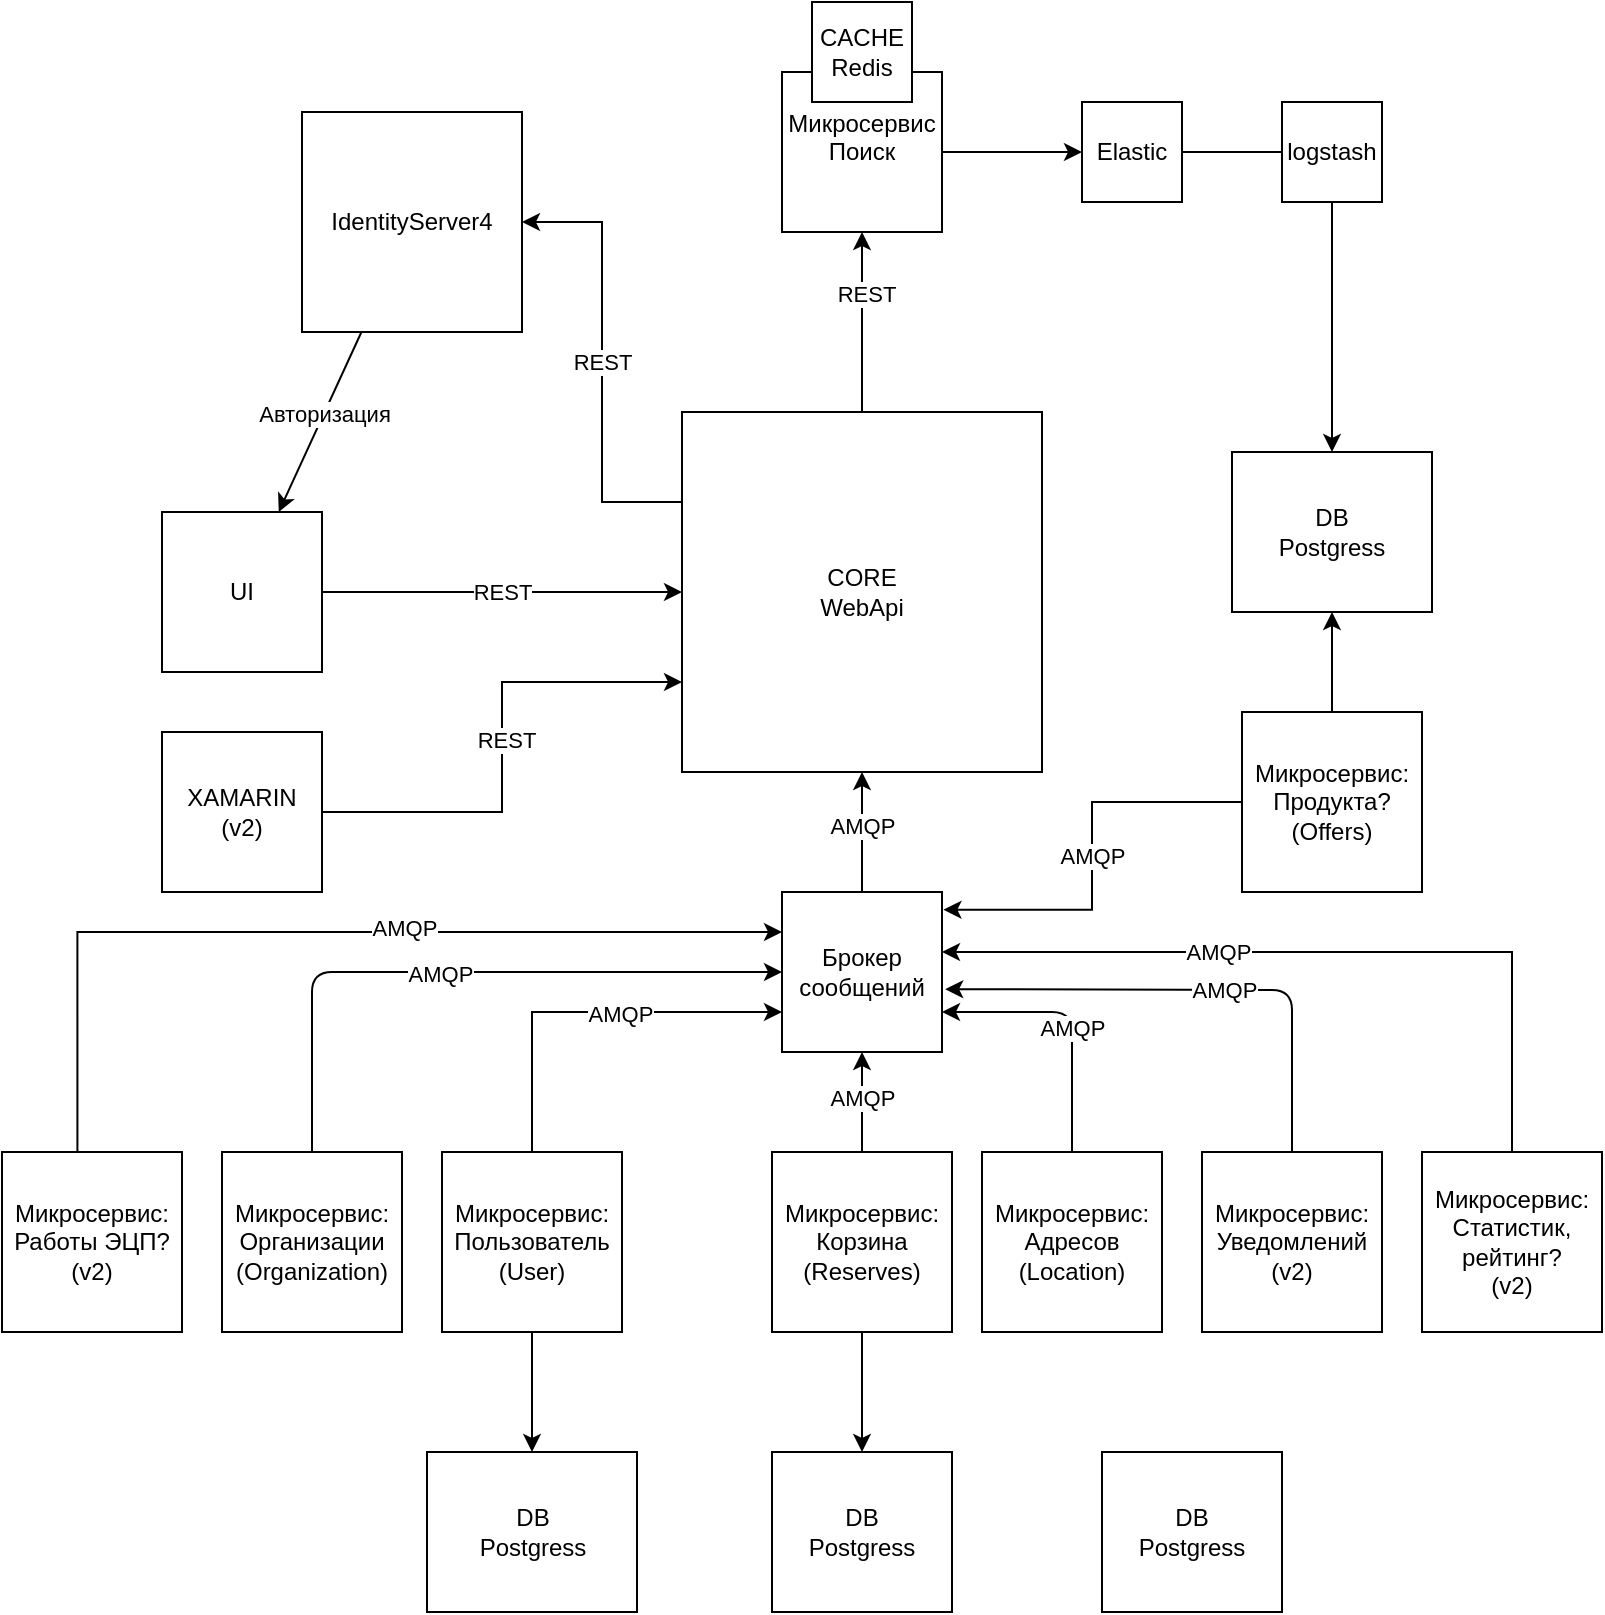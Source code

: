 <mxfile>
    <diagram id="SOe3oX7t8fKN32BXFXAG" name="Страница 1">
        <mxGraphModel dx="478" dy="331" grid="1" gridSize="10" guides="1" tooltips="1" connect="1" arrows="1" fold="1" page="1" pageScale="1" pageWidth="827" pageHeight="1169" math="0" shadow="0">
            <root>
                <mxCell id="0"/>
                <mxCell id="1" parent="0"/>
                <mxCell id="lc6Q-tdxeympkWHvySw1-5" value="REST" style="edgeStyle=orthogonalEdgeStyle;rounded=0;orthogonalLoop=1;jettySize=auto;html=1;" parent="1" source="lc6Q-tdxeympkWHvySw1-1" target="lc6Q-tdxeympkWHvySw1-2" edge="1">
                    <mxGeometry relative="1" as="geometry"/>
                </mxCell>
                <mxCell id="lc6Q-tdxeympkWHvySw1-1" value="UI" style="whiteSpace=wrap;html=1;aspect=fixed;" parent="1" vertex="1">
                    <mxGeometry x="90" y="300" width="80" height="80" as="geometry"/>
                </mxCell>
                <mxCell id="lc6Q-tdxeympkWHvySw1-16" style="edgeStyle=orthogonalEdgeStyle;rounded=0;orthogonalLoop=1;jettySize=auto;html=1;entryX=0.5;entryY=1;entryDx=0;entryDy=0;" parent="1" source="lc6Q-tdxeympkWHvySw1-2" target="lc6Q-tdxeympkWHvySw1-3" edge="1">
                    <mxGeometry relative="1" as="geometry">
                        <mxPoint x="440" y="180" as="targetPoint"/>
                    </mxGeometry>
                </mxCell>
                <mxCell id="lc6Q-tdxeympkWHvySw1-17" value="REST" style="edgeLabel;html=1;align=center;verticalAlign=middle;resizable=0;points=[];" parent="lc6Q-tdxeympkWHvySw1-16" vertex="1" connectable="0">
                    <mxGeometry x="0.311" y="-2" relative="1" as="geometry">
                        <mxPoint as="offset"/>
                    </mxGeometry>
                </mxCell>
                <mxCell id="lc6Q-tdxeympkWHvySw1-26" value="REST" style="edgeStyle=orthogonalEdgeStyle;rounded=0;orthogonalLoop=1;jettySize=auto;html=1;entryX=1;entryY=0.5;entryDx=0;entryDy=0;exitX=0;exitY=0.25;exitDx=0;exitDy=0;" parent="1" source="lc6Q-tdxeympkWHvySw1-2" target="lc6Q-tdxeympkWHvySw1-23" edge="1">
                    <mxGeometry relative="1" as="geometry"/>
                </mxCell>
                <mxCell id="lc6Q-tdxeympkWHvySw1-2" value="CORE&lt;br&gt;WebApi" style="whiteSpace=wrap;html=1;aspect=fixed;" parent="1" vertex="1">
                    <mxGeometry x="350" y="250" width="180" height="180" as="geometry"/>
                </mxCell>
                <mxCell id="lc6Q-tdxeympkWHvySw1-3" value="Микросервис&lt;br&gt;Поиск&lt;br&gt;&lt;br&gt;" style="whiteSpace=wrap;html=1;aspect=fixed;" parent="1" vertex="1">
                    <mxGeometry x="400" y="80" width="80" height="80" as="geometry"/>
                </mxCell>
                <mxCell id="lc6Q-tdxeympkWHvySw1-12" value="CACHE&lt;br&gt;Redis" style="whiteSpace=wrap;html=1;aspect=fixed;" parent="1" vertex="1">
                    <mxGeometry x="415" y="45" width="50" height="50" as="geometry"/>
                </mxCell>
                <mxCell id="5e0fAKMC21AEf0_VB2kZ-11" value="" style="edgeStyle=orthogonalEdgeStyle;rounded=0;orthogonalLoop=1;jettySize=auto;html=1;" parent="1" source="lc6Q-tdxeympkWHvySw1-20" target="5e0fAKMC21AEf0_VB2kZ-10" edge="1">
                    <mxGeometry relative="1" as="geometry"/>
                </mxCell>
                <mxCell id="5e0fAKMC21AEf0_VB2kZ-20" style="edgeStyle=orthogonalEdgeStyle;rounded=0;orthogonalLoop=1;jettySize=auto;html=1;entryX=0;entryY=0.75;entryDx=0;entryDy=0;exitX=0.5;exitY=0;exitDx=0;exitDy=0;" parent="1" source="lc6Q-tdxeympkWHvySw1-20" target="lc6Q-tdxeympkWHvySw1-27" edge="1">
                    <mxGeometry relative="1" as="geometry"/>
                </mxCell>
                <mxCell id="5e0fAKMC21AEf0_VB2kZ-22" value="AMQP" style="edgeLabel;html=1;align=center;verticalAlign=middle;resizable=0;points=[];" parent="5e0fAKMC21AEf0_VB2kZ-20" vertex="1" connectable="0">
                    <mxGeometry x="0.169" y="-1" relative="1" as="geometry">
                        <mxPoint as="offset"/>
                    </mxGeometry>
                </mxCell>
                <mxCell id="lc6Q-tdxeympkWHvySw1-20" value="Микросервис:&lt;br&gt;Пользователь&lt;br&gt;(User)" style="whiteSpace=wrap;html=1;aspect=fixed;" parent="1" vertex="1">
                    <mxGeometry x="230" y="620" width="90" height="90" as="geometry"/>
                </mxCell>
                <mxCell id="lc6Q-tdxeympkWHvySw1-30" value="AMQP" style="edgeStyle=orthogonalEdgeStyle;rounded=0;orthogonalLoop=1;jettySize=auto;html=1;entryX=1.009;entryY=0.111;entryDx=0;entryDy=0;entryPerimeter=0;" parent="1" source="lc6Q-tdxeympkWHvySw1-21" target="lc6Q-tdxeympkWHvySw1-27" edge="1">
                    <mxGeometry relative="1" as="geometry"/>
                </mxCell>
                <mxCell id="5e0fAKMC21AEf0_VB2kZ-25" style="edgeStyle=orthogonalEdgeStyle;rounded=0;orthogonalLoop=1;jettySize=auto;html=1;exitX=0.5;exitY=0;exitDx=0;exitDy=0;entryX=0.5;entryY=1;entryDx=0;entryDy=0;" parent="1" source="lc6Q-tdxeympkWHvySw1-21" target="5e0fAKMC21AEf0_VB2kZ-17" edge="1">
                    <mxGeometry relative="1" as="geometry"/>
                </mxCell>
                <mxCell id="lc6Q-tdxeympkWHvySw1-21" value="&lt;span&gt;Микросервис:&lt;br&gt;Продукта?&lt;br&gt;(Offers)&lt;br&gt;&lt;/span&gt;" style="whiteSpace=wrap;html=1;aspect=fixed;" parent="1" vertex="1">
                    <mxGeometry x="630" y="400" width="90" height="90" as="geometry"/>
                </mxCell>
                <mxCell id="lc6Q-tdxeympkWHvySw1-31" value="AMQP" style="edgeStyle=orthogonalEdgeStyle;rounded=0;orthogonalLoop=1;jettySize=auto;html=1;exitX=0.5;exitY=0;exitDx=0;exitDy=0;" parent="1" source="lc6Q-tdxeympkWHvySw1-22" edge="1">
                    <mxGeometry x="0.284" relative="1" as="geometry">
                        <mxPoint as="offset"/>
                        <mxPoint x="480" y="520" as="targetPoint"/>
                        <Array as="points">
                            <mxPoint x="765" y="520"/>
                            <mxPoint x="480" y="520"/>
                        </Array>
                    </mxGeometry>
                </mxCell>
                <mxCell id="lc6Q-tdxeympkWHvySw1-22" value="&lt;span&gt;Микросервис:&lt;br&gt;Статистик, рейтинг?&lt;br&gt;(v2)&lt;br&gt;&lt;/span&gt;" style="whiteSpace=wrap;html=1;aspect=fixed;" parent="1" vertex="1">
                    <mxGeometry x="720" y="620" width="90" height="90" as="geometry"/>
                </mxCell>
                <mxCell id="26" style="html=1;" edge="1" parent="1" source="lc6Q-tdxeympkWHvySw1-23" target="lc6Q-tdxeympkWHvySw1-1">
                    <mxGeometry relative="1" as="geometry"/>
                </mxCell>
                <mxCell id="27" value="Авторизация" style="edgeLabel;html=1;align=center;verticalAlign=middle;resizable=0;points=[];" vertex="1" connectable="0" parent="26">
                    <mxGeometry x="-0.1" relative="1" as="geometry">
                        <mxPoint as="offset"/>
                    </mxGeometry>
                </mxCell>
                <mxCell id="lc6Q-tdxeympkWHvySw1-23" value="IdentityServer4" style="whiteSpace=wrap;html=1;aspect=fixed;" parent="1" vertex="1">
                    <mxGeometry x="160" y="100" width="110" height="110" as="geometry"/>
                </mxCell>
                <mxCell id="lc6Q-tdxeympkWHvySw1-32" style="edgeStyle=orthogonalEdgeStyle;rounded=0;orthogonalLoop=1;jettySize=auto;html=1;" parent="1" source="lc6Q-tdxeympkWHvySw1-27" target="lc6Q-tdxeympkWHvySw1-2" edge="1">
                    <mxGeometry relative="1" as="geometry"/>
                </mxCell>
                <mxCell id="lc6Q-tdxeympkWHvySw1-33" value="AMQP" style="edgeLabel;html=1;align=center;verticalAlign=middle;resizable=0;points=[];" parent="lc6Q-tdxeympkWHvySw1-32" vertex="1" connectable="0">
                    <mxGeometry x="0.1" y="4" relative="1" as="geometry">
                        <mxPoint x="4" as="offset"/>
                    </mxGeometry>
                </mxCell>
                <mxCell id="lc6Q-tdxeympkWHvySw1-27" value="Брокер&lt;br&gt;сообщений" style="whiteSpace=wrap;html=1;aspect=fixed;" parent="1" vertex="1">
                    <mxGeometry x="400" y="490" width="80" height="80" as="geometry"/>
                </mxCell>
                <mxCell id="lc6Q-tdxeympkWHvySw1-37" style="edgeStyle=orthogonalEdgeStyle;rounded=0;orthogonalLoop=1;jettySize=auto;html=1;entryX=0;entryY=0.75;entryDx=0;entryDy=0;" parent="1" source="lc6Q-tdxeympkWHvySw1-36" target="lc6Q-tdxeympkWHvySw1-2" edge="1">
                    <mxGeometry relative="1" as="geometry"/>
                </mxCell>
                <mxCell id="lc6Q-tdxeympkWHvySw1-38" value="REST" style="edgeLabel;html=1;align=center;verticalAlign=middle;resizable=0;points=[];" parent="lc6Q-tdxeympkWHvySw1-37" vertex="1" connectable="0">
                    <mxGeometry x="0.034" y="-2" relative="1" as="geometry">
                        <mxPoint as="offset"/>
                    </mxGeometry>
                </mxCell>
                <mxCell id="lc6Q-tdxeympkWHvySw1-36" value="XAMARIN&lt;br&gt;(v2)" style="whiteSpace=wrap;html=1;aspect=fixed;" parent="1" vertex="1">
                    <mxGeometry x="90" y="410" width="80" height="80" as="geometry"/>
                </mxCell>
                <mxCell id="5e0fAKMC21AEf0_VB2kZ-21" style="edgeStyle=orthogonalEdgeStyle;rounded=0;orthogonalLoop=1;jettySize=auto;html=1;exitX=0.419;exitY=-0.003;exitDx=0;exitDy=0;exitPerimeter=0;" parent="1" source="5e0fAKMC21AEf0_VB2kZ-1" edge="1">
                    <mxGeometry relative="1" as="geometry">
                        <mxPoint x="400" y="510" as="targetPoint"/>
                        <Array as="points">
                            <mxPoint x="48" y="510"/>
                        </Array>
                        <mxPoint x="100" y="590" as="sourcePoint"/>
                    </mxGeometry>
                </mxCell>
                <mxCell id="5e0fAKMC21AEf0_VB2kZ-23" value="AMQP" style="edgeLabel;html=1;align=center;verticalAlign=middle;resizable=0;points=[];" parent="5e0fAKMC21AEf0_VB2kZ-21" vertex="1" connectable="0">
                    <mxGeometry x="0.179" y="2" relative="1" as="geometry">
                        <mxPoint as="offset"/>
                    </mxGeometry>
                </mxCell>
                <mxCell id="5e0fAKMC21AEf0_VB2kZ-1" value="Микросервис:&lt;br&gt;Работы ЭЦП?&lt;br&gt;(v2)" style="whiteSpace=wrap;html=1;aspect=fixed;" parent="1" vertex="1">
                    <mxGeometry x="10" y="620" width="90" height="90" as="geometry"/>
                </mxCell>
                <mxCell id="5e0fAKMC21AEf0_VB2kZ-19" style="edgeStyle=orthogonalEdgeStyle;rounded=0;orthogonalLoop=1;jettySize=auto;html=1;startArrow=none;" parent="1" source="11" target="5e0fAKMC21AEf0_VB2kZ-17" edge="1">
                    <mxGeometry relative="1" as="geometry"/>
                </mxCell>
                <mxCell id="5e0fAKMC21AEf0_VB2kZ-4" value="Elastic" style="whiteSpace=wrap;html=1;aspect=fixed;" parent="1" vertex="1">
                    <mxGeometry x="550" y="95" width="50" height="50" as="geometry"/>
                </mxCell>
                <mxCell id="5e0fAKMC21AEf0_VB2kZ-10" value="DB&lt;br&gt;Postgress" style="whiteSpace=wrap;html=1;" parent="1" vertex="1">
                    <mxGeometry x="222.5" y="770" width="105" height="80" as="geometry"/>
                </mxCell>
                <mxCell id="5e0fAKMC21AEf0_VB2kZ-14" value="" style="edgeStyle=orthogonalEdgeStyle;rounded=0;orthogonalLoop=1;jettySize=auto;html=1;" parent="1" source="5e0fAKMC21AEf0_VB2kZ-12" target="5e0fAKMC21AEf0_VB2kZ-13" edge="1">
                    <mxGeometry relative="1" as="geometry"/>
                </mxCell>
                <mxCell id="5e0fAKMC21AEf0_VB2kZ-15" style="edgeStyle=orthogonalEdgeStyle;rounded=0;orthogonalLoop=1;jettySize=auto;html=1;entryX=0.5;entryY=1;entryDx=0;entryDy=0;exitX=0.5;exitY=0;exitDx=0;exitDy=0;" parent="1" source="5e0fAKMC21AEf0_VB2kZ-12" target="lc6Q-tdxeympkWHvySw1-27" edge="1">
                    <mxGeometry relative="1" as="geometry"/>
                </mxCell>
                <mxCell id="5e0fAKMC21AEf0_VB2kZ-16" value="AMQP" style="edgeLabel;html=1;align=center;verticalAlign=middle;resizable=0;points=[];" parent="5e0fAKMC21AEf0_VB2kZ-15" vertex="1" connectable="0">
                    <mxGeometry x="-0.451" y="4" relative="1" as="geometry">
                        <mxPoint x="4" y="-14" as="offset"/>
                    </mxGeometry>
                </mxCell>
                <mxCell id="5e0fAKMC21AEf0_VB2kZ-12" value="&lt;span&gt;Микросервис:&lt;br&gt;Корзина&lt;br&gt;(Reserves)&lt;br&gt;&lt;/span&gt;" style="whiteSpace=wrap;html=1;aspect=fixed;" parent="1" vertex="1">
                    <mxGeometry x="395" y="620" width="90" height="90" as="geometry"/>
                </mxCell>
                <mxCell id="5e0fAKMC21AEf0_VB2kZ-13" value="DB&lt;br&gt;Postgress" style="whiteSpace=wrap;html=1;" parent="1" vertex="1">
                    <mxGeometry x="395" y="770" width="90" height="80" as="geometry"/>
                </mxCell>
                <mxCell id="5e0fAKMC21AEf0_VB2kZ-17" value="DB&lt;br&gt;Postgress" style="whiteSpace=wrap;html=1;" parent="1" vertex="1">
                    <mxGeometry x="625" y="270" width="100" height="80" as="geometry"/>
                </mxCell>
                <mxCell id="8" value="" style="edgeStyle=orthogonalEdgeStyle;rounded=0;orthogonalLoop=1;jettySize=auto;html=1;entryX=0;entryY=0.5;entryDx=0;entryDy=0;" parent="1" source="lc6Q-tdxeympkWHvySw1-3" target="5e0fAKMC21AEf0_VB2kZ-4" edge="1">
                    <mxGeometry relative="1" as="geometry">
                        <mxPoint x="590" y="270" as="sourcePoint"/>
                        <mxPoint x="510" y="130" as="targetPoint"/>
                    </mxGeometry>
                </mxCell>
                <mxCell id="11" value="logstash" style="whiteSpace=wrap;html=1;aspect=fixed;" parent="1" vertex="1">
                    <mxGeometry x="650" y="95" width="50" height="50" as="geometry"/>
                </mxCell>
                <mxCell id="12" value="" style="edgeStyle=orthogonalEdgeStyle;rounded=0;orthogonalLoop=1;jettySize=auto;html=1;endArrow=none;" parent="1" source="5e0fAKMC21AEf0_VB2kZ-4" target="11" edge="1">
                    <mxGeometry relative="1" as="geometry">
                        <mxPoint x="600" y="120" as="sourcePoint"/>
                        <mxPoint x="675" y="270" as="targetPoint"/>
                    </mxGeometry>
                </mxCell>
                <mxCell id="14" style="edgeStyle=none;html=1;entryX=1;entryY=0.75;entryDx=0;entryDy=0;" parent="1" source="13" target="lc6Q-tdxeympkWHvySw1-27" edge="1">
                    <mxGeometry relative="1" as="geometry">
                        <Array as="points">
                            <mxPoint x="545" y="550"/>
                        </Array>
                    </mxGeometry>
                </mxCell>
                <mxCell id="15" value="AMQP" style="edgeLabel;html=1;align=center;verticalAlign=middle;resizable=0;points=[];" parent="14" vertex="1" connectable="0">
                    <mxGeometry x="-0.084" relative="1" as="geometry">
                        <mxPoint as="offset"/>
                    </mxGeometry>
                </mxCell>
                <mxCell id="13" value="&lt;span&gt;Микросервис:&lt;br&gt;Адресов&lt;br&gt;(Location)&lt;br&gt;&lt;/span&gt;" style="whiteSpace=wrap;html=1;aspect=fixed;" parent="1" vertex="1">
                    <mxGeometry x="500" y="620" width="90" height="90" as="geometry"/>
                </mxCell>
                <mxCell id="16" value="DB&lt;br&gt;Postgress" style="whiteSpace=wrap;html=1;" vertex="1" parent="1">
                    <mxGeometry x="560" y="770" width="90" height="80" as="geometry"/>
                </mxCell>
                <mxCell id="18" value="Микросервис:&lt;br&gt;Организации&lt;br&gt;(Organization)" style="whiteSpace=wrap;html=1;aspect=fixed;" vertex="1" parent="1">
                    <mxGeometry x="120" y="620" width="90" height="90" as="geometry"/>
                </mxCell>
                <mxCell id="20" style="edgeStyle=none;html=1;entryX=0;entryY=0.5;entryDx=0;entryDy=0;" edge="1" parent="1" source="18" target="lc6Q-tdxeympkWHvySw1-27">
                    <mxGeometry relative="1" as="geometry">
                        <mxPoint x="210" y="639.149" as="sourcePoint"/>
                        <mxPoint x="400" y="530" as="targetPoint"/>
                        <Array as="points">
                            <mxPoint x="165" y="530"/>
                        </Array>
                    </mxGeometry>
                </mxCell>
                <mxCell id="21" value="AMQP" style="edgeLabel;html=1;align=center;verticalAlign=middle;resizable=0;points=[];" vertex="1" connectable="0" parent="20">
                    <mxGeometry x="-0.054" y="-1" relative="1" as="geometry">
                        <mxPoint as="offset"/>
                    </mxGeometry>
                </mxCell>
                <mxCell id="22" value="&lt;span&gt;Микросервис:&lt;br&gt;Уведомлений&lt;br&gt;(v2)&lt;br&gt;&lt;/span&gt;" style="whiteSpace=wrap;html=1;aspect=fixed;" vertex="1" parent="1">
                    <mxGeometry x="610" y="620" width="90" height="90" as="geometry"/>
                </mxCell>
                <mxCell id="24" style="edgeStyle=none;html=1;entryX=1.02;entryY=0.607;entryDx=0;entryDy=0;entryPerimeter=0;" edge="1" parent="1" source="22" target="lc6Q-tdxeympkWHvySw1-27">
                    <mxGeometry relative="1" as="geometry">
                        <mxPoint x="610.0" y="632.187" as="sourcePoint"/>
                        <mxPoint x="481.6" y="538.56" as="targetPoint"/>
                        <Array as="points">
                            <mxPoint x="655" y="539"/>
                        </Array>
                    </mxGeometry>
                </mxCell>
                <mxCell id="25" value="AMQP" style="edgeLabel;html=1;align=center;verticalAlign=middle;resizable=0;points=[];" vertex="1" connectable="0" parent="24">
                    <mxGeometry x="-0.091" relative="1" as="geometry">
                        <mxPoint as="offset"/>
                    </mxGeometry>
                </mxCell>
            </root>
        </mxGraphModel>
    </diagram>
</mxfile>